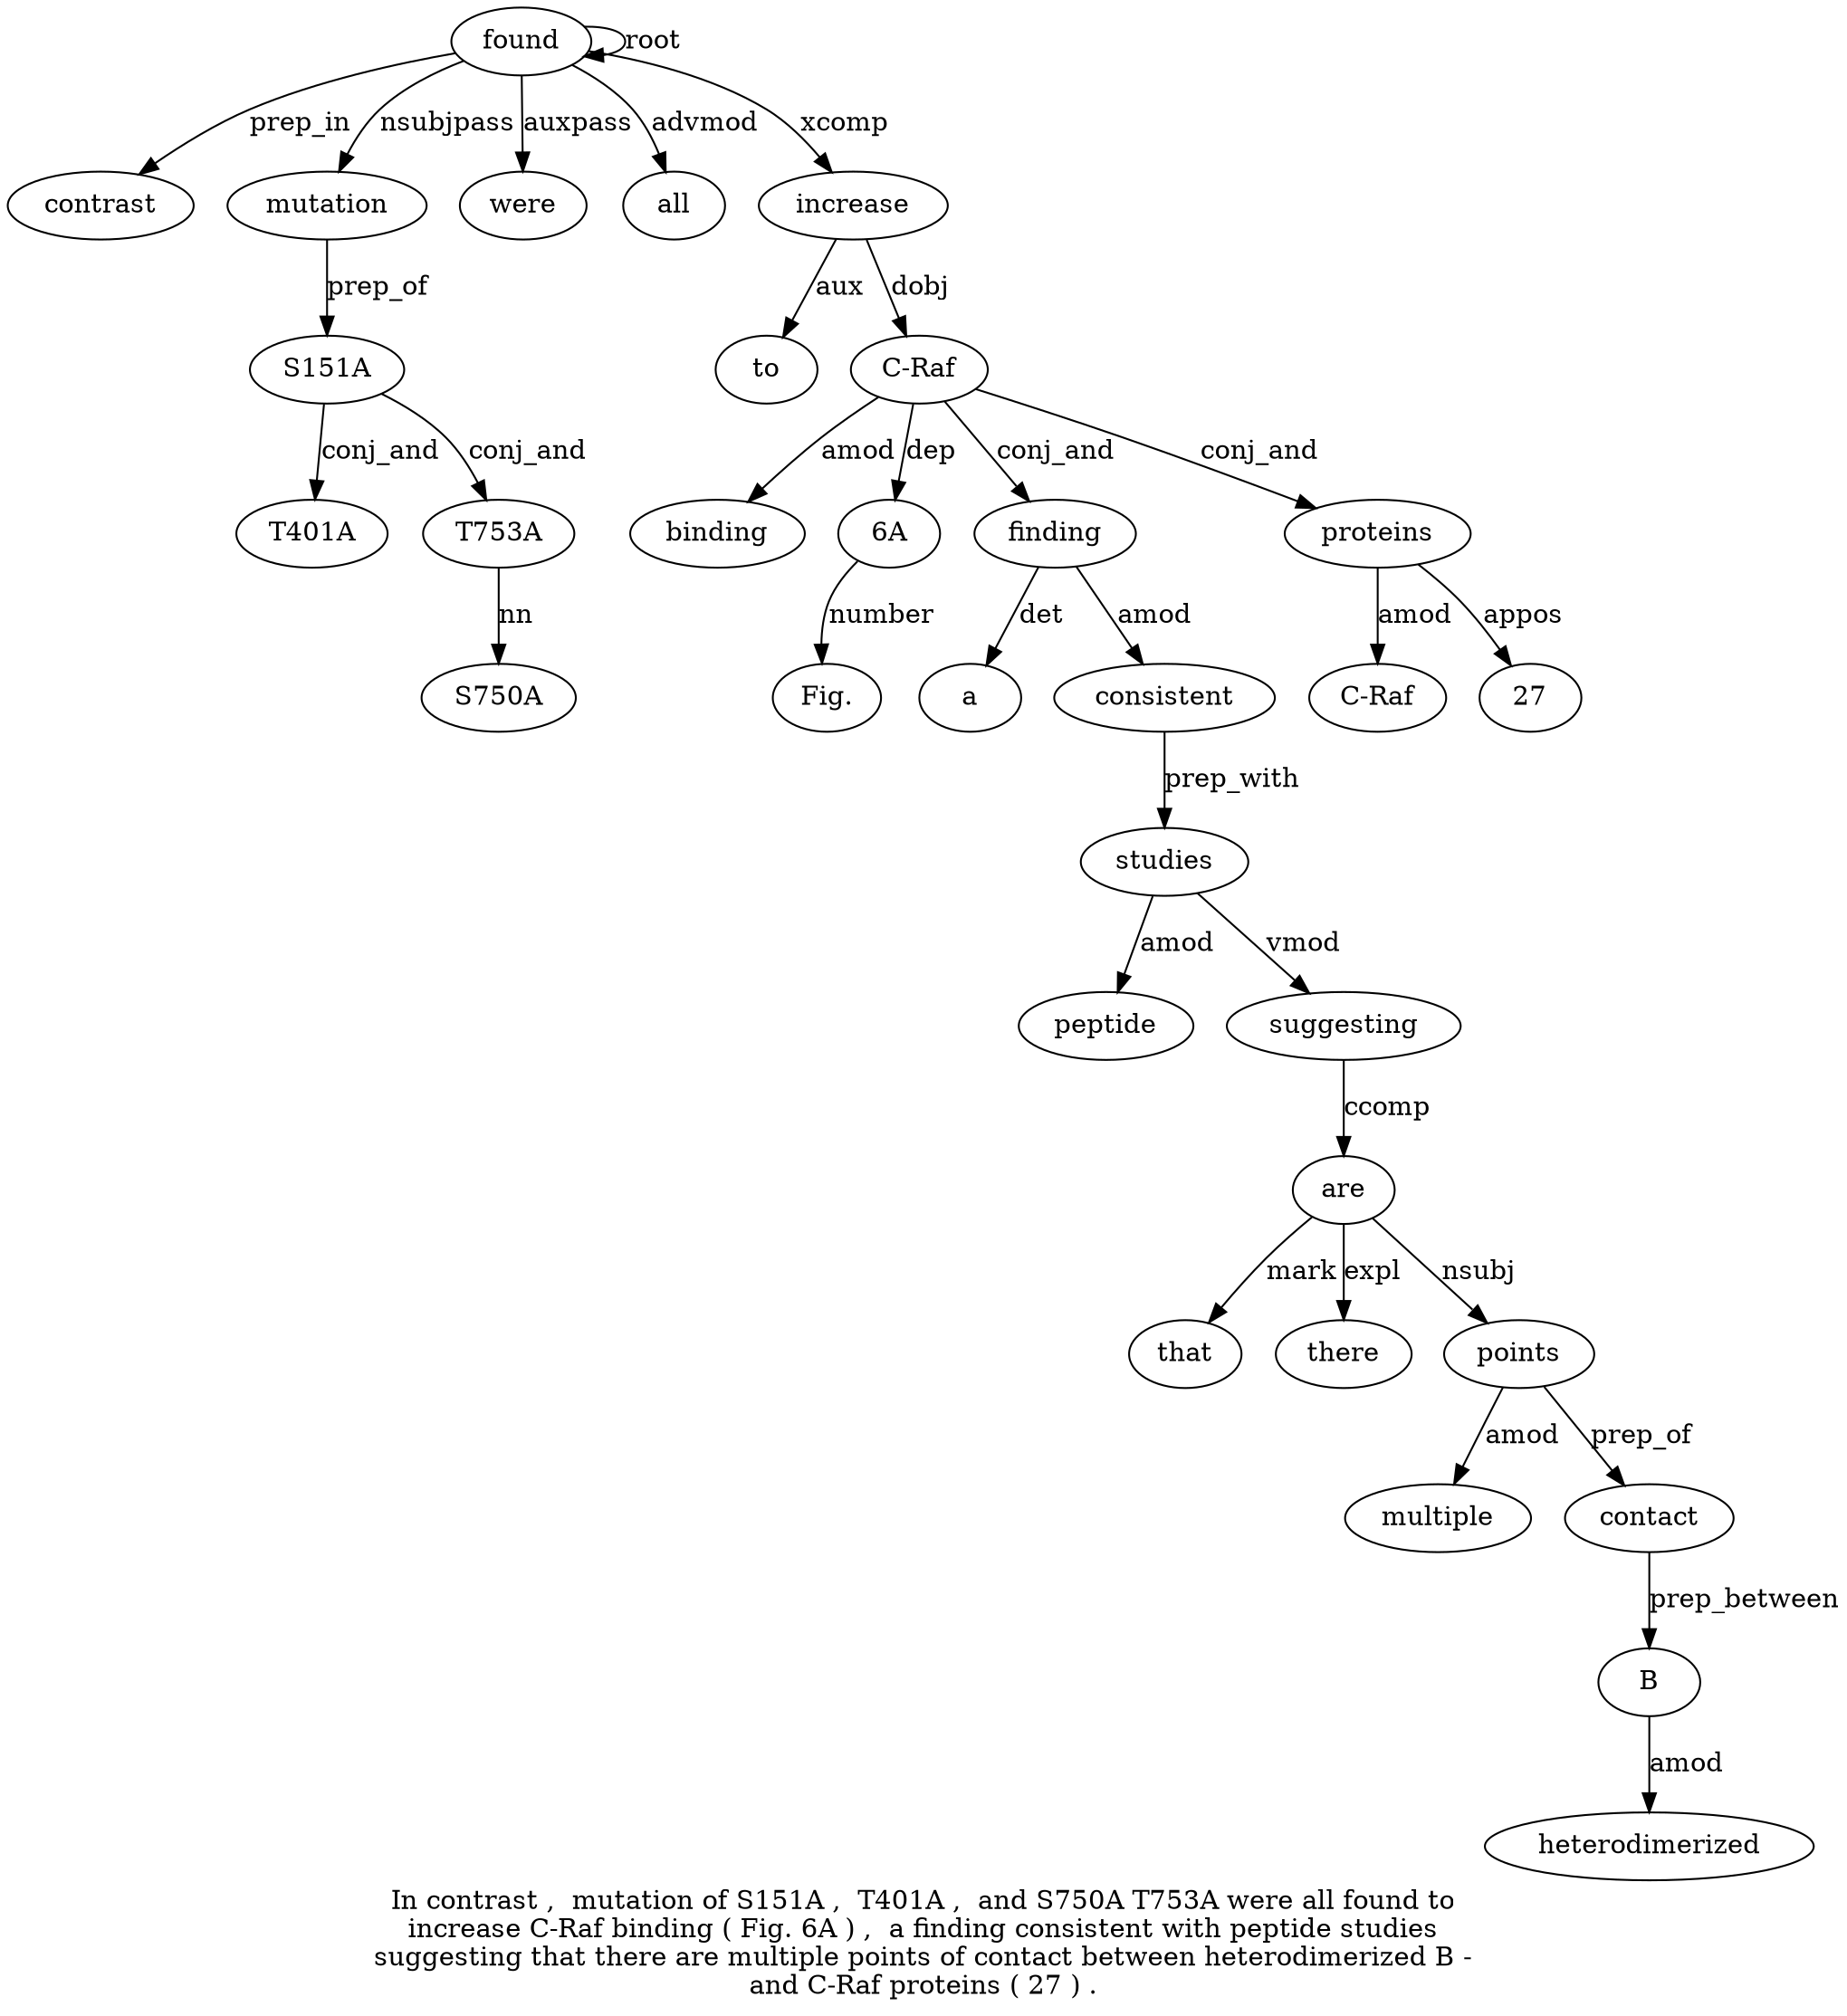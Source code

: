 digraph "In contrast ,  mutation of S151A ,  T401A ,  and S750A T753A were all found to increase C-Raf binding ( Fig. 6A ) ,  a finding consistent with peptide studies suggesting that there are multiple points of contact between heterodimerized B - and C-Raf proteins ( 27 ) ." {
label="In contrast ,  mutation of S151A ,  T401A ,  and S750A T753A were all found to
increase C-Raf binding ( Fig. 6A ) ,  a finding consistent with peptide studies
suggesting that there are multiple points of contact between heterodimerized B -
and C-Raf proteins ( 27 ) .";
found15 [style=filled, fillcolor=white, label=found];
contrast2 [style=filled, fillcolor=white, label=contrast];
found15 -> contrast2  [label=prep_in];
mutation4 [style=filled, fillcolor=white, label=mutation];
found15 -> mutation4  [label=nsubjpass];
S151A6 [style=filled, fillcolor=white, label=S151A];
mutation4 -> S151A6  [label=prep_of];
T401A8 [style=filled, fillcolor=white, label=T401A];
S151A6 -> T401A8  [label=conj_and];
T753A12 [style=filled, fillcolor=white, label=T753A];
S750A11 [style=filled, fillcolor=white, label=S750A];
T753A12 -> S750A11  [label=nn];
S151A6 -> T753A12  [label=conj_and];
were13 [style=filled, fillcolor=white, label=were];
found15 -> were13  [label=auxpass];
all14 [style=filled, fillcolor=white, label=all];
found15 -> all14  [label=advmod];
found15 -> found15  [label=root];
increase17 [style=filled, fillcolor=white, label=increase];
to16 [style=filled, fillcolor=white, label=to];
increase17 -> to16  [label=aux];
found15 -> increase17  [label=xcomp];
"C-Raf18" [style=filled, fillcolor=white, label="C-Raf"];
increase17 -> "C-Raf18"  [label=dobj];
binding19 [style=filled, fillcolor=white, label=binding];
"C-Raf18" -> binding19  [label=amod];
"6A22" [style=filled, fillcolor=white, label="6A"];
"Fig.21" [style=filled, fillcolor=white, label="Fig."];
"6A22" -> "Fig.21"  [label=number];
"C-Raf18" -> "6A22"  [label=dep];
finding26 [style=filled, fillcolor=white, label=finding];
a25 [style=filled, fillcolor=white, label=a];
finding26 -> a25  [label=det];
"C-Raf18" -> finding26  [label=conj_and];
consistent27 [style=filled, fillcolor=white, label=consistent];
finding26 -> consistent27  [label=amod];
studies30 [style=filled, fillcolor=white, label=studies];
peptide29 [style=filled, fillcolor=white, label=peptide];
studies30 -> peptide29  [label=amod];
consistent27 -> studies30  [label=prep_with];
suggesting31 [style=filled, fillcolor=white, label=suggesting];
studies30 -> suggesting31  [label=vmod];
are34 [style=filled, fillcolor=white, label=are];
that32 [style=filled, fillcolor=white, label=that];
are34 -> that32  [label=mark];
there33 [style=filled, fillcolor=white, label=there];
are34 -> there33  [label=expl];
suggesting31 -> are34  [label=ccomp];
points36 [style=filled, fillcolor=white, label=points];
multiple35 [style=filled, fillcolor=white, label=multiple];
points36 -> multiple35  [label=amod];
are34 -> points36  [label=nsubj];
contact38 [style=filled, fillcolor=white, label=contact];
points36 -> contact38  [label=prep_of];
B41 [style=filled, fillcolor=white, label=B];
heterodimerized40 [style=filled, fillcolor=white, label=heterodimerized];
B41 -> heterodimerized40  [label=amod];
contact38 -> B41  [label=prep_between];
proteins45 [style=filled, fillcolor=white, label=proteins];
"C-Raf44" [style=filled, fillcolor=white, label="C-Raf"];
proteins45 -> "C-Raf44"  [label=amod];
"C-Raf18" -> proteins45  [label=conj_and];
274 [style=filled, fillcolor=white, label=27];
proteins45 -> 274  [label=appos];
}
